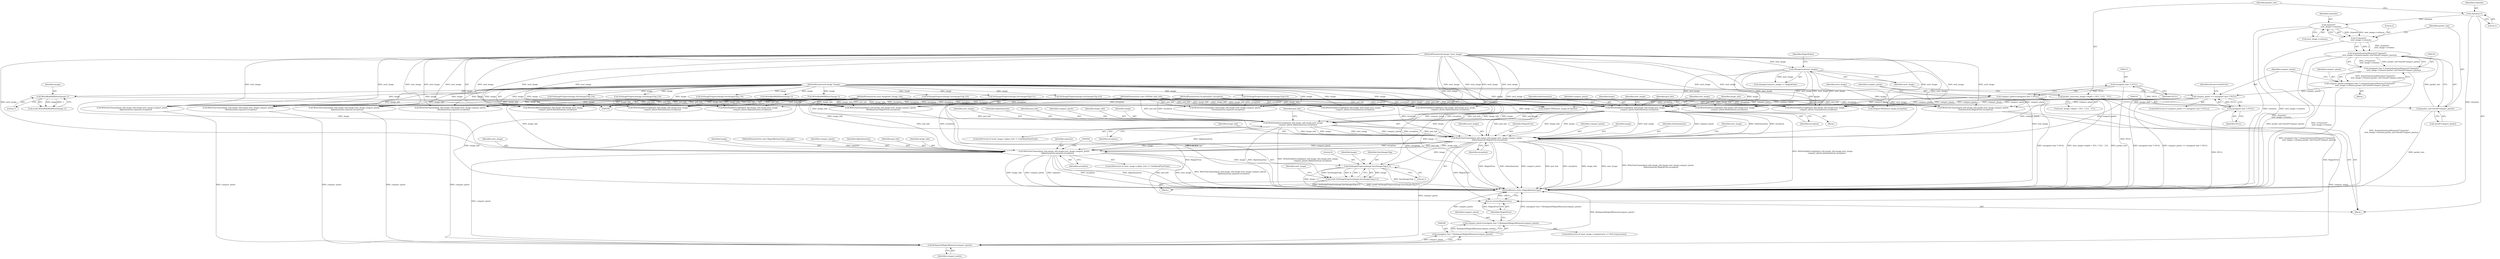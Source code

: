 digraph "1_ImageMagick_6f1879d498bcc5cce12fe0c5decb8dbc0f608e5d@pointer" {
"1000271" [label="(Call,WritePackbitsLength(psd_info,image_info,image,next_image,\n                compact_pixels,AlphaQuantum,exception))"];
"1000257" [label="(Call,WritePackbitsLength(psd_info,image_info,image,next_image,\n              compact_pixels,IndexQuantum,exception))"];
"1000105" [label="(MethodParameterIn,const PSDInfo *psd_info)"];
"1000106" [label="(MethodParameterIn,const ImageInfo *image_info)"];
"1000254" [label="(Call,WriteBlobMSBShort(image,1))"];
"1000107" [label="(MethodParameterIn,Image *image)"];
"1000168" [label="(Call,IsImageGray(next_image))"];
"1000108" [label="(MethodParameterIn,Image *next_image)"];
"1000158" [label="(Call,compact_pixels == (unsigned char *) NULL)"];
"1000140" [label="(Call,compact_pixels=(unsigned char *) AcquireQuantumMemory(2*channels*\n        next_image->columns,packet_size*sizeof(*compact_pixels)))"];
"1000142" [label="(Call,(unsigned char *) AcquireQuantumMemory(2*channels*\n        next_image->columns,packet_size*sizeof(*compact_pixels)))"];
"1000144" [label="(Call,AcquireQuantumMemory(2*channels*\n        next_image->columns,packet_size*sizeof(*compact_pixels)))"];
"1000145" [label="(Call,2*channels*\n        next_image->columns)"];
"1000147" [label="(Call,channels*\n        next_image->columns)"];
"1000115" [label="(Call,channels=1)"];
"1000152" [label="(Call,packet_size*sizeof(*compact_pixels))"];
"1000118" [label="(Call,packet_size=next_image->depth > 8UL ? 2UL : 1UL)"];
"1000160" [label="(Call,(unsigned char *) NULL)"];
"1000130" [label="(Call,(unsigned char *) NULL)"];
"1000128" [label="(Call,compact_pixels=(unsigned char *) NULL)"];
"1000110" [label="(MethodParameterIn,ExceptionInfo *exception)"];
"1000279" [label="(Call,WriteOneChannel(psd_info,image_info,image,next_image,compact_pixels,\n          IndexQuantum,MagickTrue,exception))"];
"1000294" [label="(Call,WriteOneChannel(psd_info,image_info,image,next_image,compact_pixels,\n            AlphaQuantum,separate,exception))"];
"1000305" [label="(Call,SetImageProgress(image,SaveImagesTag,0,1))"];
"1000303" [label="(Call,(void) SetImageProgress(image,SaveImagesTag,0,1))"];
"1000507" [label="(Call,RelinquishMagickMemory(compact_pixels))"];
"1000505" [label="(Call,(unsigned char *) RelinquishMagickMemory(compact_pixels))"];
"1000503" [label="(Call,compact_pixels=(unsigned char *) RelinquishMagickMemory(compact_pixels))"];
"1000509" [label="(Return,return(MagickTrue);)"];
"1000283" [label="(Identifier,next_image)"];
"1000275" [label="(Identifier,next_image)"];
"1000279" [label="(Call,WriteOneChannel(psd_info,image_info,image,next_image,compact_pixels,\n          IndexQuantum,MagickTrue,exception))"];
"1000277" [label="(Identifier,AlphaQuantum)"];
"1000507" [label="(Call,RelinquishMagickMemory(compact_pixels))"];
"1000252" [label="(Call,(void) WriteBlobMSBShort(image,1))"];
"1000118" [label="(Call,packet_size=next_image->depth > 8UL ? 2UL : 1UL)"];
"1000264" [label="(Identifier,exception)"];
"1000257" [label="(Call,WritePackbitsLength(psd_info,image_info,image,next_image,\n              compact_pixels,IndexQuantum,exception))"];
"1000503" [label="(Call,compact_pixels=(unsigned char *) RelinquishMagickMemory(compact_pixels))"];
"1000335" [label="(Call,WritePackbitsLength(psd_info,image_info,image,next_image,\n              compact_pixels,RedQuantum,exception))"];
"1000272" [label="(Identifier,psd_info)"];
"1000129" [label="(Identifier,compact_pixels)"];
"1000510" [label="(Identifier,MagickTrue)"];
"1000302" [label="(Identifier,exception)"];
"1000301" [label="(Identifier,separate)"];
"1000405" [label="(Call,SetImageProgress(image,SaveImagesTag,1,6))"];
"1000332" [label="(Call,WriteBlobMSBShort(image,1))"];
"1000260" [label="(Identifier,image)"];
"1000139" [label="(Block,)"];
"1000298" [label="(Identifier,next_image)"];
"1000497" [label="(ControlStructure,if (next_image->compression == RLECompression))"];
"1000297" [label="(Identifier,image)"];
"1000109" [label="(MethodParameterIn,const MagickBooleanType separate)"];
"1000132" [label="(Identifier,NULL)"];
"1000268" [label="(Identifier,next_image)"];
"1000308" [label="(Literal,0)"];
"1000470" [label="(Call,WriteOneChannel(psd_info,image_info,image,next_image,compact_pixels,\n            AlphaQuantum,separate,exception))"];
"1000426" [label="(Call,WriteOneChannel(psd_info,image_info,image,next_image,compact_pixels,\n          BlueQuantum,separate,exception))"];
"1000181" [label="(Call,WriteBlobMSBShort(image,1))"];
"1000116" [label="(Identifier,channels)"];
"1000258" [label="(Identifier,psd_info)"];
"1000299" [label="(Identifier,compact_pixels)"];
"1000265" [label="(ControlStructure,if (next_image->alpha_trait != UndefinedPixelTrait))"];
"1000168" [label="(Call,IsImageGray(next_image))"];
"1000286" [label="(Identifier,MagickTrue)"];
"1000152" [label="(Call,packet_size*sizeof(*compact_pixels))"];
"1000115" [label="(Call,channels=1)"];
"1000119" [label="(Identifier,packet_size)"];
"1000159" [label="(Identifier,compact_pixels)"];
"1000198" [label="(Call,WritePackbitsLength(psd_info,image_info,image,next_image,\n              compact_pixels,AlphaQuantum,exception))"];
"1000261" [label="(Identifier,next_image)"];
"1000140" [label="(Call,compact_pixels=(unsigned char *) AcquireQuantumMemory(2*channels*\n        next_image->columns,packet_size*sizeof(*compact_pixels)))"];
"1000105" [label="(MethodParameterIn,const PSDInfo *psd_info)"];
"1000120" [label="(Call,next_image->depth > 8UL ? 2UL : 1UL)"];
"1000162" [label="(Identifier,NULL)"];
"1000505" [label="(Call,(unsigned char *) RelinquishMagickMemory(compact_pixels))"];
"1000157" [label="(ControlStructure,if (compact_pixels == (unsigned char *) NULL))"];
"1000410" [label="(Call,WriteOneChannel(psd_info,image_info,image,next_image,compact_pixels,\n          GreenQuantum,separate,exception))"];
"1000144" [label="(Call,AcquireQuantumMemory(2*channels*\n        next_image->columns,packet_size*sizeof(*compact_pixels)))"];
"1000500" [label="(Identifier,next_image)"];
"1000259" [label="(Identifier,image_info)"];
"1000117" [label="(Literal,1)"];
"1000107" [label="(MethodParameterIn,Image *image)"];
"1000306" [label="(Identifier,image)"];
"1000284" [label="(Identifier,compact_pixels)"];
"1000282" [label="(Identifier,image)"];
"1000437" [label="(Call,SetImageProgress(image,SaveImagesTag,3,6))"];
"1000148" [label="(Identifier,channels)"];
"1000153" [label="(Identifier,packet_size)"];
"1000300" [label="(Identifier,AlphaQuantum)"];
"1000287" [label="(Identifier,exception)"];
"1000303" [label="(Call,(void) SetImageProgress(image,SaveImagesTag,0,1))"];
"1000232" [label="(Call,SetImageProgress(image,SaveImagesTag,0,1))"];
"1000511" [label="(MethodReturn,static MagickBooleanType)"];
"1000154" [label="(Call,sizeof(*compact_pixels))"];
"1000448" [label="(Call,WriteOneChannel(psd_info,image_info,image,next_image,compact_pixels,\n            BlackQuantum,separate,exception))"];
"1000305" [label="(Call,SetImageProgress(image,SaveImagesTag,0,1))"];
"1000459" [label="(Call,SetImageProgress(image,SaveImagesTag,4,6))"];
"1000379" [label="(Call,WritePackbitsLength(psd_info,image_info,image,next_image,\n                compact_pixels,AlphaQuantum,exception))"];
"1000169" [label="(Identifier,next_image)"];
"1000263" [label="(Identifier,IndexQuantum)"];
"1000254" [label="(Call,WriteBlobMSBShort(image,1))"];
"1000285" [label="(Identifier,IndexQuantum)"];
"1000291" [label="(Identifier,next_image)"];
"1000141" [label="(Identifier,compact_pixels)"];
"1000184" [label="(Call,WritePackbitsLength(psd_info,image_info,image,next_image,\n            compact_pixels,GrayQuantum,exception))"];
"1000309" [label="(Literal,1)"];
"1000343" [label="(Call,WritePackbitsLength(psd_info,image_info,image,next_image,\n              compact_pixels,GreenQuantum,exception))"];
"1000142" [label="(Call,(unsigned char *) AcquireQuantumMemory(2*channels*\n        next_image->columns,packet_size*sizeof(*compact_pixels)))"];
"1000110" [label="(MethodParameterIn,ExceptionInfo *exception)"];
"1000108" [label="(MethodParameterIn,Image *next_image)"];
"1000244" [label="(Block,)"];
"1000170" [label="(Identifier,MagickFalse)"];
"1000146" [label="(Literal,2)"];
"1000351" [label="(Call,WritePackbitsLength(psd_info,image_info,image,next_image,\n              compact_pixels,BlueQuantum,exception))"];
"1000494" [label="(Call,NegateCMYK(next_image,exception))"];
"1000158" [label="(Call,compact_pixels == (unsigned char *) NULL)"];
"1000271" [label="(Call,WritePackbitsLength(psd_info,image_info,image,next_image,\n                compact_pixels,AlphaQuantum,exception))"];
"1000149" [label="(Call,next_image->columns)"];
"1000365" [label="(Call,WritePackbitsLength(psd_info,image_info,image,next_image,\n                compact_pixels,BlackQuantum,exception))"];
"1000394" [label="(Call,WriteOneChannel(psd_info,image_info,image,next_image,compact_pixels,\n          RedQuantum,MagickTrue,exception))"];
"1000147" [label="(Call,channels*\n        next_image->columns)"];
"1000276" [label="(Identifier,compact_pixels)"];
"1000320" [label="(Call,NegateCMYK(next_image,exception))"];
"1000262" [label="(Identifier,compact_pixels)"];
"1000255" [label="(Identifier,image)"];
"1000294" [label="(Call,WriteOneChannel(psd_info,image_info,image,next_image,compact_pixels,\n            AlphaQuantum,separate,exception))"];
"1000288" [label="(ControlStructure,if (next_image->alpha_trait != UndefinedPixelTrait))"];
"1000280" [label="(Identifier,psd_info)"];
"1000128" [label="(Call,compact_pixels=(unsigned char *) NULL)"];
"1000389" [label="(Call,SetImageProgress(image,SaveImagesTag,0,6))"];
"1000509" [label="(Return,return(MagickTrue);)"];
"1000295" [label="(Identifier,psd_info)"];
"1000296" [label="(Identifier,image_info)"];
"1000164" [label="(Identifier,ResourceLimitError)"];
"1000251" [label="(Block,)"];
"1000508" [label="(Identifier,compact_pixels)"];
"1000256" [label="(Literal,1)"];
"1000145" [label="(Call,2*channels*\n        next_image->columns)"];
"1000130" [label="(Call,(unsigned char *) NULL)"];
"1000281" [label="(Identifier,image_info)"];
"1000273" [label="(Identifier,image_info)"];
"1000106" [label="(MethodParameterIn,const ImageInfo *image_info)"];
"1000111" [label="(Block,)"];
"1000221" [label="(Call,WriteOneChannel(psd_info,image_info,image,next_image,compact_pixels,\n          AlphaQuantum,separate,exception))"];
"1000206" [label="(Call,WriteOneChannel(psd_info,image_info,image,next_image,compact_pixels,\n        GrayQuantum,MagickTrue,exception))"];
"1000504" [label="(Identifier,compact_pixels)"];
"1000421" [label="(Call,SetImageProgress(image,SaveImagesTag,2,6))"];
"1000278" [label="(Identifier,exception)"];
"1000160" [label="(Call,(unsigned char *) NULL)"];
"1000307" [label="(Identifier,SaveImagesTag)"];
"1000481" [label="(Call,SetImageProgress(image,SaveImagesTag,5,6))"];
"1000167" [label="(Call,IsImageGray(next_image) != MagickFalse)"];
"1000274" [label="(Identifier,image)"];
"1000136" [label="(Identifier,next_image)"];
"1000271" -> "1000265"  [label="AST: "];
"1000271" -> "1000278"  [label="CFG: "];
"1000272" -> "1000271"  [label="AST: "];
"1000273" -> "1000271"  [label="AST: "];
"1000274" -> "1000271"  [label="AST: "];
"1000275" -> "1000271"  [label="AST: "];
"1000276" -> "1000271"  [label="AST: "];
"1000277" -> "1000271"  [label="AST: "];
"1000278" -> "1000271"  [label="AST: "];
"1000280" -> "1000271"  [label="CFG: "];
"1000271" -> "1000511"  [label="DDG: AlphaQuantum"];
"1000271" -> "1000511"  [label="DDG: WritePackbitsLength(psd_info,image_info,image,next_image,\n                compact_pixels,AlphaQuantum,exception)"];
"1000257" -> "1000271"  [label="DDG: psd_info"];
"1000257" -> "1000271"  [label="DDG: image_info"];
"1000257" -> "1000271"  [label="DDG: image"];
"1000257" -> "1000271"  [label="DDG: next_image"];
"1000257" -> "1000271"  [label="DDG: compact_pixels"];
"1000257" -> "1000271"  [label="DDG: exception"];
"1000105" -> "1000271"  [label="DDG: psd_info"];
"1000106" -> "1000271"  [label="DDG: image_info"];
"1000107" -> "1000271"  [label="DDG: image"];
"1000108" -> "1000271"  [label="DDG: next_image"];
"1000110" -> "1000271"  [label="DDG: exception"];
"1000271" -> "1000279"  [label="DDG: psd_info"];
"1000271" -> "1000279"  [label="DDG: image_info"];
"1000271" -> "1000279"  [label="DDG: image"];
"1000271" -> "1000279"  [label="DDG: next_image"];
"1000271" -> "1000279"  [label="DDG: compact_pixels"];
"1000271" -> "1000279"  [label="DDG: exception"];
"1000271" -> "1000294"  [label="DDG: AlphaQuantum"];
"1000257" -> "1000251"  [label="AST: "];
"1000257" -> "1000264"  [label="CFG: "];
"1000258" -> "1000257"  [label="AST: "];
"1000259" -> "1000257"  [label="AST: "];
"1000260" -> "1000257"  [label="AST: "];
"1000261" -> "1000257"  [label="AST: "];
"1000262" -> "1000257"  [label="AST: "];
"1000263" -> "1000257"  [label="AST: "];
"1000264" -> "1000257"  [label="AST: "];
"1000268" -> "1000257"  [label="CFG: "];
"1000257" -> "1000511"  [label="DDG: WritePackbitsLength(psd_info,image_info,image,next_image,\n              compact_pixels,IndexQuantum,exception)"];
"1000105" -> "1000257"  [label="DDG: psd_info"];
"1000106" -> "1000257"  [label="DDG: image_info"];
"1000254" -> "1000257"  [label="DDG: image"];
"1000107" -> "1000257"  [label="DDG: image"];
"1000168" -> "1000257"  [label="DDG: next_image"];
"1000108" -> "1000257"  [label="DDG: next_image"];
"1000158" -> "1000257"  [label="DDG: compact_pixels"];
"1000128" -> "1000257"  [label="DDG: compact_pixels"];
"1000110" -> "1000257"  [label="DDG: exception"];
"1000257" -> "1000279"  [label="DDG: psd_info"];
"1000257" -> "1000279"  [label="DDG: image_info"];
"1000257" -> "1000279"  [label="DDG: image"];
"1000257" -> "1000279"  [label="DDG: next_image"];
"1000257" -> "1000279"  [label="DDG: compact_pixels"];
"1000257" -> "1000279"  [label="DDG: IndexQuantum"];
"1000257" -> "1000279"  [label="DDG: exception"];
"1000105" -> "1000104"  [label="AST: "];
"1000105" -> "1000511"  [label="DDG: psd_info"];
"1000105" -> "1000184"  [label="DDG: psd_info"];
"1000105" -> "1000198"  [label="DDG: psd_info"];
"1000105" -> "1000206"  [label="DDG: psd_info"];
"1000105" -> "1000221"  [label="DDG: psd_info"];
"1000105" -> "1000279"  [label="DDG: psd_info"];
"1000105" -> "1000294"  [label="DDG: psd_info"];
"1000105" -> "1000335"  [label="DDG: psd_info"];
"1000105" -> "1000343"  [label="DDG: psd_info"];
"1000105" -> "1000351"  [label="DDG: psd_info"];
"1000105" -> "1000365"  [label="DDG: psd_info"];
"1000105" -> "1000379"  [label="DDG: psd_info"];
"1000105" -> "1000394"  [label="DDG: psd_info"];
"1000105" -> "1000410"  [label="DDG: psd_info"];
"1000105" -> "1000426"  [label="DDG: psd_info"];
"1000105" -> "1000448"  [label="DDG: psd_info"];
"1000105" -> "1000470"  [label="DDG: psd_info"];
"1000106" -> "1000104"  [label="AST: "];
"1000106" -> "1000511"  [label="DDG: image_info"];
"1000106" -> "1000184"  [label="DDG: image_info"];
"1000106" -> "1000198"  [label="DDG: image_info"];
"1000106" -> "1000206"  [label="DDG: image_info"];
"1000106" -> "1000221"  [label="DDG: image_info"];
"1000106" -> "1000279"  [label="DDG: image_info"];
"1000106" -> "1000294"  [label="DDG: image_info"];
"1000106" -> "1000335"  [label="DDG: image_info"];
"1000106" -> "1000343"  [label="DDG: image_info"];
"1000106" -> "1000351"  [label="DDG: image_info"];
"1000106" -> "1000365"  [label="DDG: image_info"];
"1000106" -> "1000379"  [label="DDG: image_info"];
"1000106" -> "1000394"  [label="DDG: image_info"];
"1000106" -> "1000410"  [label="DDG: image_info"];
"1000106" -> "1000426"  [label="DDG: image_info"];
"1000106" -> "1000448"  [label="DDG: image_info"];
"1000106" -> "1000470"  [label="DDG: image_info"];
"1000254" -> "1000252"  [label="AST: "];
"1000254" -> "1000256"  [label="CFG: "];
"1000255" -> "1000254"  [label="AST: "];
"1000256" -> "1000254"  [label="AST: "];
"1000252" -> "1000254"  [label="CFG: "];
"1000254" -> "1000252"  [label="DDG: image"];
"1000254" -> "1000252"  [label="DDG: 1"];
"1000107" -> "1000254"  [label="DDG: image"];
"1000107" -> "1000104"  [label="AST: "];
"1000107" -> "1000511"  [label="DDG: image"];
"1000107" -> "1000181"  [label="DDG: image"];
"1000107" -> "1000184"  [label="DDG: image"];
"1000107" -> "1000198"  [label="DDG: image"];
"1000107" -> "1000206"  [label="DDG: image"];
"1000107" -> "1000221"  [label="DDG: image"];
"1000107" -> "1000232"  [label="DDG: image"];
"1000107" -> "1000279"  [label="DDG: image"];
"1000107" -> "1000294"  [label="DDG: image"];
"1000107" -> "1000305"  [label="DDG: image"];
"1000107" -> "1000332"  [label="DDG: image"];
"1000107" -> "1000335"  [label="DDG: image"];
"1000107" -> "1000343"  [label="DDG: image"];
"1000107" -> "1000351"  [label="DDG: image"];
"1000107" -> "1000365"  [label="DDG: image"];
"1000107" -> "1000379"  [label="DDG: image"];
"1000107" -> "1000389"  [label="DDG: image"];
"1000107" -> "1000394"  [label="DDG: image"];
"1000107" -> "1000405"  [label="DDG: image"];
"1000107" -> "1000410"  [label="DDG: image"];
"1000107" -> "1000421"  [label="DDG: image"];
"1000107" -> "1000426"  [label="DDG: image"];
"1000107" -> "1000437"  [label="DDG: image"];
"1000107" -> "1000448"  [label="DDG: image"];
"1000107" -> "1000459"  [label="DDG: image"];
"1000107" -> "1000470"  [label="DDG: image"];
"1000107" -> "1000481"  [label="DDG: image"];
"1000168" -> "1000167"  [label="AST: "];
"1000168" -> "1000169"  [label="CFG: "];
"1000169" -> "1000168"  [label="AST: "];
"1000170" -> "1000168"  [label="CFG: "];
"1000168" -> "1000167"  [label="DDG: next_image"];
"1000108" -> "1000168"  [label="DDG: next_image"];
"1000168" -> "1000184"  [label="DDG: next_image"];
"1000168" -> "1000206"  [label="DDG: next_image"];
"1000168" -> "1000279"  [label="DDG: next_image"];
"1000168" -> "1000320"  [label="DDG: next_image"];
"1000168" -> "1000335"  [label="DDG: next_image"];
"1000168" -> "1000394"  [label="DDG: next_image"];
"1000108" -> "1000104"  [label="AST: "];
"1000108" -> "1000511"  [label="DDG: next_image"];
"1000108" -> "1000184"  [label="DDG: next_image"];
"1000108" -> "1000198"  [label="DDG: next_image"];
"1000108" -> "1000206"  [label="DDG: next_image"];
"1000108" -> "1000221"  [label="DDG: next_image"];
"1000108" -> "1000279"  [label="DDG: next_image"];
"1000108" -> "1000294"  [label="DDG: next_image"];
"1000108" -> "1000320"  [label="DDG: next_image"];
"1000108" -> "1000335"  [label="DDG: next_image"];
"1000108" -> "1000343"  [label="DDG: next_image"];
"1000108" -> "1000351"  [label="DDG: next_image"];
"1000108" -> "1000365"  [label="DDG: next_image"];
"1000108" -> "1000379"  [label="DDG: next_image"];
"1000108" -> "1000394"  [label="DDG: next_image"];
"1000108" -> "1000410"  [label="DDG: next_image"];
"1000108" -> "1000426"  [label="DDG: next_image"];
"1000108" -> "1000448"  [label="DDG: next_image"];
"1000108" -> "1000470"  [label="DDG: next_image"];
"1000108" -> "1000494"  [label="DDG: next_image"];
"1000158" -> "1000157"  [label="AST: "];
"1000158" -> "1000160"  [label="CFG: "];
"1000159" -> "1000158"  [label="AST: "];
"1000160" -> "1000158"  [label="AST: "];
"1000164" -> "1000158"  [label="CFG: "];
"1000169" -> "1000158"  [label="CFG: "];
"1000158" -> "1000511"  [label="DDG: (unsigned char *) NULL"];
"1000158" -> "1000511"  [label="DDG: compact_pixels == (unsigned char *) NULL"];
"1000140" -> "1000158"  [label="DDG: compact_pixels"];
"1000160" -> "1000158"  [label="DDG: NULL"];
"1000158" -> "1000184"  [label="DDG: compact_pixels"];
"1000158" -> "1000206"  [label="DDG: compact_pixels"];
"1000158" -> "1000279"  [label="DDG: compact_pixels"];
"1000158" -> "1000335"  [label="DDG: compact_pixels"];
"1000158" -> "1000394"  [label="DDG: compact_pixels"];
"1000140" -> "1000139"  [label="AST: "];
"1000140" -> "1000142"  [label="CFG: "];
"1000141" -> "1000140"  [label="AST: "];
"1000142" -> "1000140"  [label="AST: "];
"1000159" -> "1000140"  [label="CFG: "];
"1000140" -> "1000511"  [label="DDG: (unsigned char *) AcquireQuantumMemory(2*channels*\n        next_image->columns,packet_size*sizeof(*compact_pixels))"];
"1000142" -> "1000140"  [label="DDG: AcquireQuantumMemory(2*channels*\n        next_image->columns,packet_size*sizeof(*compact_pixels))"];
"1000142" -> "1000144"  [label="CFG: "];
"1000143" -> "1000142"  [label="AST: "];
"1000144" -> "1000142"  [label="AST: "];
"1000142" -> "1000511"  [label="DDG: AcquireQuantumMemory(2*channels*\n        next_image->columns,packet_size*sizeof(*compact_pixels))"];
"1000144" -> "1000142"  [label="DDG: 2*channels*\n        next_image->columns"];
"1000144" -> "1000142"  [label="DDG: packet_size*sizeof(*compact_pixels)"];
"1000144" -> "1000152"  [label="CFG: "];
"1000145" -> "1000144"  [label="AST: "];
"1000152" -> "1000144"  [label="AST: "];
"1000144" -> "1000511"  [label="DDG: packet_size*sizeof(*compact_pixels)"];
"1000144" -> "1000511"  [label="DDG: 2*channels*\n        next_image->columns"];
"1000145" -> "1000144"  [label="DDG: 2"];
"1000145" -> "1000144"  [label="DDG: channels*\n        next_image->columns"];
"1000152" -> "1000144"  [label="DDG: packet_size"];
"1000145" -> "1000147"  [label="CFG: "];
"1000146" -> "1000145"  [label="AST: "];
"1000147" -> "1000145"  [label="AST: "];
"1000153" -> "1000145"  [label="CFG: "];
"1000145" -> "1000511"  [label="DDG: channels*\n        next_image->columns"];
"1000147" -> "1000145"  [label="DDG: channels"];
"1000147" -> "1000145"  [label="DDG: next_image->columns"];
"1000147" -> "1000149"  [label="CFG: "];
"1000148" -> "1000147"  [label="AST: "];
"1000149" -> "1000147"  [label="AST: "];
"1000147" -> "1000511"  [label="DDG: channels"];
"1000147" -> "1000511"  [label="DDG: next_image->columns"];
"1000115" -> "1000147"  [label="DDG: channels"];
"1000115" -> "1000111"  [label="AST: "];
"1000115" -> "1000117"  [label="CFG: "];
"1000116" -> "1000115"  [label="AST: "];
"1000117" -> "1000115"  [label="AST: "];
"1000119" -> "1000115"  [label="CFG: "];
"1000115" -> "1000511"  [label="DDG: channels"];
"1000152" -> "1000154"  [label="CFG: "];
"1000153" -> "1000152"  [label="AST: "];
"1000154" -> "1000152"  [label="AST: "];
"1000152" -> "1000511"  [label="DDG: packet_size"];
"1000118" -> "1000152"  [label="DDG: packet_size"];
"1000118" -> "1000111"  [label="AST: "];
"1000118" -> "1000120"  [label="CFG: "];
"1000119" -> "1000118"  [label="AST: "];
"1000120" -> "1000118"  [label="AST: "];
"1000129" -> "1000118"  [label="CFG: "];
"1000118" -> "1000511"  [label="DDG: next_image->depth > 8UL ? 2UL : 1UL"];
"1000118" -> "1000511"  [label="DDG: packet_size"];
"1000160" -> "1000162"  [label="CFG: "];
"1000161" -> "1000160"  [label="AST: "];
"1000162" -> "1000160"  [label="AST: "];
"1000160" -> "1000511"  [label="DDG: NULL"];
"1000130" -> "1000160"  [label="DDG: NULL"];
"1000130" -> "1000128"  [label="AST: "];
"1000130" -> "1000132"  [label="CFG: "];
"1000131" -> "1000130"  [label="AST: "];
"1000132" -> "1000130"  [label="AST: "];
"1000128" -> "1000130"  [label="CFG: "];
"1000130" -> "1000511"  [label="DDG: NULL"];
"1000130" -> "1000128"  [label="DDG: NULL"];
"1000128" -> "1000111"  [label="AST: "];
"1000129" -> "1000128"  [label="AST: "];
"1000136" -> "1000128"  [label="CFG: "];
"1000128" -> "1000511"  [label="DDG: (unsigned char *) NULL"];
"1000128" -> "1000184"  [label="DDG: compact_pixels"];
"1000128" -> "1000206"  [label="DDG: compact_pixels"];
"1000128" -> "1000279"  [label="DDG: compact_pixels"];
"1000128" -> "1000335"  [label="DDG: compact_pixels"];
"1000128" -> "1000394"  [label="DDG: compact_pixels"];
"1000110" -> "1000104"  [label="AST: "];
"1000110" -> "1000511"  [label="DDG: exception"];
"1000110" -> "1000184"  [label="DDG: exception"];
"1000110" -> "1000198"  [label="DDG: exception"];
"1000110" -> "1000206"  [label="DDG: exception"];
"1000110" -> "1000221"  [label="DDG: exception"];
"1000110" -> "1000279"  [label="DDG: exception"];
"1000110" -> "1000294"  [label="DDG: exception"];
"1000110" -> "1000320"  [label="DDG: exception"];
"1000110" -> "1000335"  [label="DDG: exception"];
"1000110" -> "1000343"  [label="DDG: exception"];
"1000110" -> "1000351"  [label="DDG: exception"];
"1000110" -> "1000365"  [label="DDG: exception"];
"1000110" -> "1000379"  [label="DDG: exception"];
"1000110" -> "1000394"  [label="DDG: exception"];
"1000110" -> "1000410"  [label="DDG: exception"];
"1000110" -> "1000426"  [label="DDG: exception"];
"1000110" -> "1000448"  [label="DDG: exception"];
"1000110" -> "1000470"  [label="DDG: exception"];
"1000110" -> "1000494"  [label="DDG: exception"];
"1000279" -> "1000244"  [label="AST: "];
"1000279" -> "1000287"  [label="CFG: "];
"1000280" -> "1000279"  [label="AST: "];
"1000281" -> "1000279"  [label="AST: "];
"1000282" -> "1000279"  [label="AST: "];
"1000283" -> "1000279"  [label="AST: "];
"1000284" -> "1000279"  [label="AST: "];
"1000285" -> "1000279"  [label="AST: "];
"1000286" -> "1000279"  [label="AST: "];
"1000287" -> "1000279"  [label="AST: "];
"1000291" -> "1000279"  [label="CFG: "];
"1000279" -> "1000511"  [label="DDG: MagickTrue"];
"1000279" -> "1000511"  [label="DDG: IndexQuantum"];
"1000279" -> "1000511"  [label="DDG: compact_pixels"];
"1000279" -> "1000511"  [label="DDG: psd_info"];
"1000279" -> "1000511"  [label="DDG: exception"];
"1000279" -> "1000511"  [label="DDG: image_info"];
"1000279" -> "1000511"  [label="DDG: next_image"];
"1000279" -> "1000511"  [label="DDG: WriteOneChannel(psd_info,image_info,image,next_image,compact_pixels,\n          IndexQuantum,MagickTrue,exception)"];
"1000279" -> "1000294"  [label="DDG: psd_info"];
"1000279" -> "1000294"  [label="DDG: image_info"];
"1000279" -> "1000294"  [label="DDG: image"];
"1000279" -> "1000294"  [label="DDG: next_image"];
"1000279" -> "1000294"  [label="DDG: compact_pixels"];
"1000279" -> "1000294"  [label="DDG: exception"];
"1000279" -> "1000305"  [label="DDG: image"];
"1000279" -> "1000507"  [label="DDG: compact_pixels"];
"1000279" -> "1000509"  [label="DDG: MagickTrue"];
"1000294" -> "1000288"  [label="AST: "];
"1000294" -> "1000302"  [label="CFG: "];
"1000295" -> "1000294"  [label="AST: "];
"1000296" -> "1000294"  [label="AST: "];
"1000297" -> "1000294"  [label="AST: "];
"1000298" -> "1000294"  [label="AST: "];
"1000299" -> "1000294"  [label="AST: "];
"1000300" -> "1000294"  [label="AST: "];
"1000301" -> "1000294"  [label="AST: "];
"1000302" -> "1000294"  [label="AST: "];
"1000304" -> "1000294"  [label="CFG: "];
"1000294" -> "1000511"  [label="DDG: next_image"];
"1000294" -> "1000511"  [label="DDG: WriteOneChannel(psd_info,image_info,image,next_image,compact_pixels,\n            AlphaQuantum,separate,exception)"];
"1000294" -> "1000511"  [label="DDG: image_info"];
"1000294" -> "1000511"  [label="DDG: compact_pixels"];
"1000294" -> "1000511"  [label="DDG: separate"];
"1000294" -> "1000511"  [label="DDG: exception"];
"1000294" -> "1000511"  [label="DDG: AlphaQuantum"];
"1000294" -> "1000511"  [label="DDG: psd_info"];
"1000109" -> "1000294"  [label="DDG: separate"];
"1000294" -> "1000305"  [label="DDG: image"];
"1000294" -> "1000507"  [label="DDG: compact_pixels"];
"1000305" -> "1000303"  [label="AST: "];
"1000305" -> "1000309"  [label="CFG: "];
"1000306" -> "1000305"  [label="AST: "];
"1000307" -> "1000305"  [label="AST: "];
"1000308" -> "1000305"  [label="AST: "];
"1000309" -> "1000305"  [label="AST: "];
"1000303" -> "1000305"  [label="CFG: "];
"1000305" -> "1000511"  [label="DDG: SaveImagesTag"];
"1000305" -> "1000511"  [label="DDG: image"];
"1000305" -> "1000303"  [label="DDG: image"];
"1000305" -> "1000303"  [label="DDG: SaveImagesTag"];
"1000305" -> "1000303"  [label="DDG: 0"];
"1000305" -> "1000303"  [label="DDG: 1"];
"1000303" -> "1000244"  [label="AST: "];
"1000304" -> "1000303"  [label="AST: "];
"1000500" -> "1000303"  [label="CFG: "];
"1000303" -> "1000511"  [label="DDG: (void) SetImageProgress(image,SaveImagesTag,0,1)"];
"1000303" -> "1000511"  [label="DDG: SetImageProgress(image,SaveImagesTag,0,1)"];
"1000507" -> "1000505"  [label="AST: "];
"1000507" -> "1000508"  [label="CFG: "];
"1000508" -> "1000507"  [label="AST: "];
"1000505" -> "1000507"  [label="CFG: "];
"1000507" -> "1000505"  [label="DDG: compact_pixels"];
"1000470" -> "1000507"  [label="DDG: compact_pixels"];
"1000426" -> "1000507"  [label="DDG: compact_pixels"];
"1000448" -> "1000507"  [label="DDG: compact_pixels"];
"1000206" -> "1000507"  [label="DDG: compact_pixels"];
"1000221" -> "1000507"  [label="DDG: compact_pixels"];
"1000505" -> "1000503"  [label="AST: "];
"1000506" -> "1000505"  [label="AST: "];
"1000503" -> "1000505"  [label="CFG: "];
"1000505" -> "1000511"  [label="DDG: RelinquishMagickMemory(compact_pixels)"];
"1000505" -> "1000503"  [label="DDG: RelinquishMagickMemory(compact_pixels)"];
"1000503" -> "1000497"  [label="AST: "];
"1000504" -> "1000503"  [label="AST: "];
"1000510" -> "1000503"  [label="CFG: "];
"1000503" -> "1000511"  [label="DDG: (unsigned char *) RelinquishMagickMemory(compact_pixels)"];
"1000503" -> "1000511"  [label="DDG: compact_pixels"];
"1000509" -> "1000111"  [label="AST: "];
"1000509" -> "1000510"  [label="CFG: "];
"1000510" -> "1000509"  [label="AST: "];
"1000511" -> "1000509"  [label="CFG: "];
"1000509" -> "1000511"  [label="DDG: <RET>"];
"1000510" -> "1000509"  [label="DDG: MagickTrue"];
"1000394" -> "1000509"  [label="DDG: MagickTrue"];
"1000206" -> "1000509"  [label="DDG: MagickTrue"];
}

